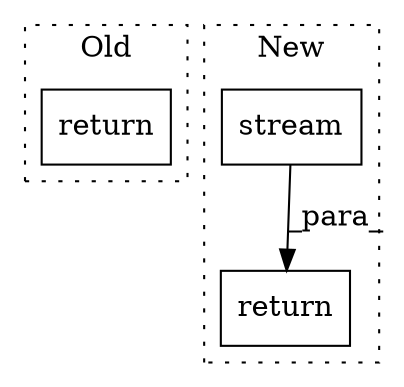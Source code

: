digraph G {
subgraph cluster0 {
1 [label="return" a="41" s="170" l="7" shape="box"];
label = "Old";
style="dotted";
}
subgraph cluster1 {
2 [label="stream" a="32" s="375" l="8" shape="box"];
3 [label="return" a="41" s="311" l="7" shape="box"];
label = "New";
style="dotted";
}
2 -> 3 [label="_para_"];
}